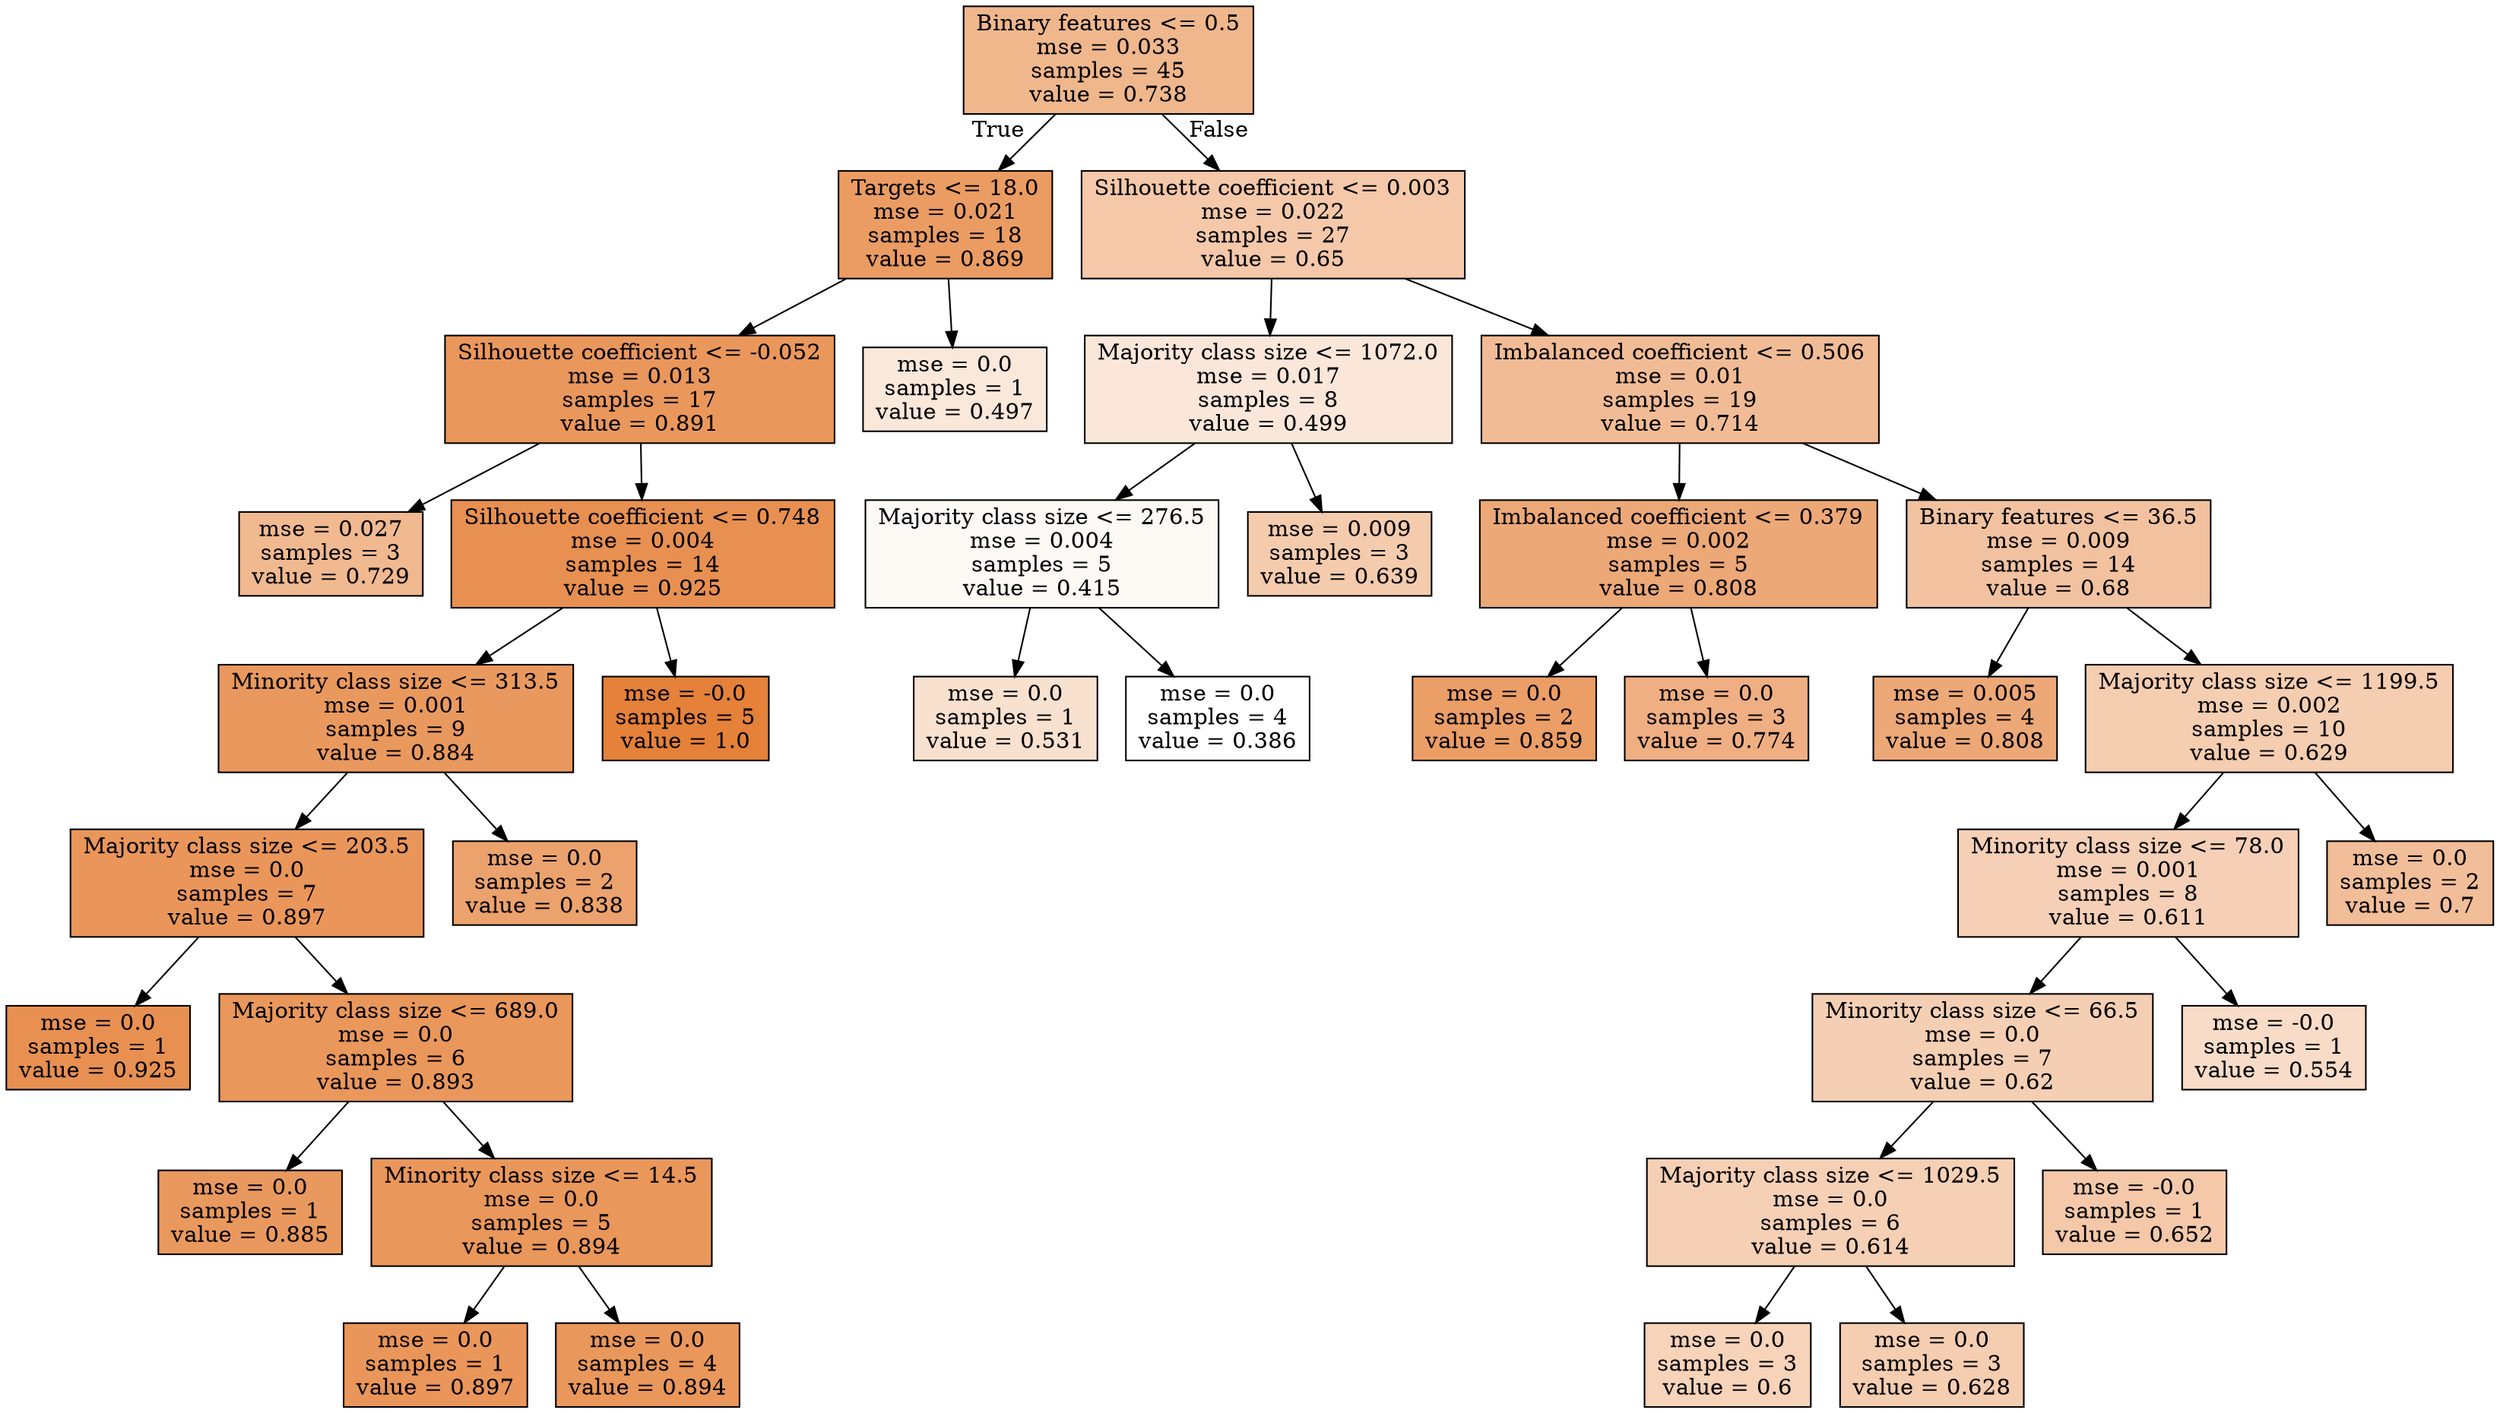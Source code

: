digraph Tree {
node [shape=box, style="filled", color="black"] ;
0 [label="Binary features <= 0.5\nmse = 0.033\nsamples = 45\nvalue = 0.738", fillcolor="#e5813992"] ;
1 [label="Targets <= 18.0\nmse = 0.021\nsamples = 18\nvalue = 0.869", fillcolor="#e58139c9"] ;
0 -> 1 [labeldistance=2.5, labelangle=45, headlabel="True"] ;
2 [label="Silhouette coefficient <= -0.052\nmse = 0.013\nsamples = 17\nvalue = 0.891", fillcolor="#e58139d2"] ;
1 -> 2 ;
3 [label="mse = 0.027\nsamples = 3\nvalue = 0.729", fillcolor="#e581398e"] ;
2 -> 3 ;
4 [label="Silhouette coefficient <= 0.748\nmse = 0.004\nsamples = 14\nvalue = 0.925", fillcolor="#e58139e0"] ;
2 -> 4 ;
5 [label="Minority class size <= 313.5\nmse = 0.001\nsamples = 9\nvalue = 0.884", fillcolor="#e58139cf"] ;
4 -> 5 ;
6 [label="Majority class size <= 203.5\nmse = 0.0\nsamples = 7\nvalue = 0.897", fillcolor="#e58139d4"] ;
5 -> 6 ;
7 [label="mse = 0.0\nsamples = 1\nvalue = 0.925", fillcolor="#e58139e0"] ;
6 -> 7 ;
8 [label="Majority class size <= 689.0\nmse = 0.0\nsamples = 6\nvalue = 0.893", fillcolor="#e58139d2"] ;
6 -> 8 ;
9 [label="mse = 0.0\nsamples = 1\nvalue = 0.885", fillcolor="#e58139cf"] ;
8 -> 9 ;
10 [label="Minority class size <= 14.5\nmse = 0.0\nsamples = 5\nvalue = 0.894", fillcolor="#e58139d3"] ;
8 -> 10 ;
11 [label="mse = 0.0\nsamples = 1\nvalue = 0.897", fillcolor="#e58139d4"] ;
10 -> 11 ;
12 [label="mse = 0.0\nsamples = 4\nvalue = 0.894", fillcolor="#e58139d3"] ;
10 -> 12 ;
13 [label="mse = 0.0\nsamples = 2\nvalue = 0.838", fillcolor="#e58139bc"] ;
5 -> 13 ;
14 [label="mse = -0.0\nsamples = 5\nvalue = 1.0", fillcolor="#e58139ff"] ;
4 -> 14 ;
15 [label="mse = 0.0\nsamples = 1\nvalue = 0.497", fillcolor="#e581392e"] ;
1 -> 15 ;
16 [label="Silhouette coefficient <= 0.003\nmse = 0.022\nsamples = 27\nvalue = 0.65", fillcolor="#e581396e"] ;
0 -> 16 [labeldistance=2.5, labelangle=-45, headlabel="False"] ;
17 [label="Majority class size <= 1072.0\nmse = 0.017\nsamples = 8\nvalue = 0.499", fillcolor="#e581392f"] ;
16 -> 17 ;
18 [label="Majority class size <= 276.5\nmse = 0.004\nsamples = 5\nvalue = 0.415", fillcolor="#e581390c"] ;
17 -> 18 ;
19 [label="mse = 0.0\nsamples = 1\nvalue = 0.531", fillcolor="#e581393c"] ;
18 -> 19 ;
20 [label="mse = 0.0\nsamples = 4\nvalue = 0.386", fillcolor="#e5813900"] ;
18 -> 20 ;
21 [label="mse = 0.009\nsamples = 3\nvalue = 0.639", fillcolor="#e5813969"] ;
17 -> 21 ;
22 [label="Imbalanced coefficient <= 0.506\nmse = 0.01\nsamples = 19\nvalue = 0.714", fillcolor="#e5813988"] ;
16 -> 22 ;
23 [label="Imbalanced coefficient <= 0.379\nmse = 0.002\nsamples = 5\nvalue = 0.808", fillcolor="#e58139af"] ;
22 -> 23 ;
24 [label="mse = 0.0\nsamples = 2\nvalue = 0.859", fillcolor="#e58139c4"] ;
23 -> 24 ;
25 [label="mse = 0.0\nsamples = 3\nvalue = 0.774", fillcolor="#e58139a1"] ;
23 -> 25 ;
26 [label="Binary features <= 36.5\nmse = 0.009\nsamples = 14\nvalue = 0.68", fillcolor="#e581397a"] ;
22 -> 26 ;
27 [label="mse = 0.005\nsamples = 4\nvalue = 0.808", fillcolor="#e58139af"] ;
26 -> 27 ;
28 [label="Majority class size <= 1199.5\nmse = 0.002\nsamples = 10\nvalue = 0.629", fillcolor="#e5813965"] ;
26 -> 28 ;
29 [label="Minority class size <= 78.0\nmse = 0.001\nsamples = 8\nvalue = 0.611", fillcolor="#e581395e"] ;
28 -> 29 ;
30 [label="Minority class size <= 66.5\nmse = 0.0\nsamples = 7\nvalue = 0.62", fillcolor="#e5813961"] ;
29 -> 30 ;
31 [label="Majority class size <= 1029.5\nmse = 0.0\nsamples = 6\nvalue = 0.614", fillcolor="#e581395f"] ;
30 -> 31 ;
32 [label="mse = 0.0\nsamples = 3\nvalue = 0.6", fillcolor="#e5813959"] ;
31 -> 32 ;
33 [label="mse = 0.0\nsamples = 3\nvalue = 0.628", fillcolor="#e5813965"] ;
31 -> 33 ;
34 [label="mse = -0.0\nsamples = 1\nvalue = 0.652", fillcolor="#e581396f"] ;
30 -> 34 ;
35 [label="mse = -0.0\nsamples = 1\nvalue = 0.554", fillcolor="#e5813946"] ;
29 -> 35 ;
36 [label="mse = 0.0\nsamples = 2\nvalue = 0.7", fillcolor="#e5813983"] ;
28 -> 36 ;
}